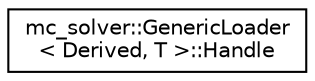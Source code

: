 digraph "Graphical Class Hierarchy"
{
 // INTERACTIVE_SVG=YES
 // LATEX_PDF_SIZE
  edge [fontname="Helvetica",fontsize="10",labelfontname="Helvetica",labelfontsize="10"];
  node [fontname="Helvetica",fontsize="10",shape=record];
  rankdir="LR";
  Node0 [label="mc_solver::GenericLoader\l\< Derived, T \>::Handle",height=0.2,width=0.4,color="black", fillcolor="white", style="filled",URL="$structmc__solver_1_1GenericLoader_1_1Handle.html",tooltip=" "];
}
